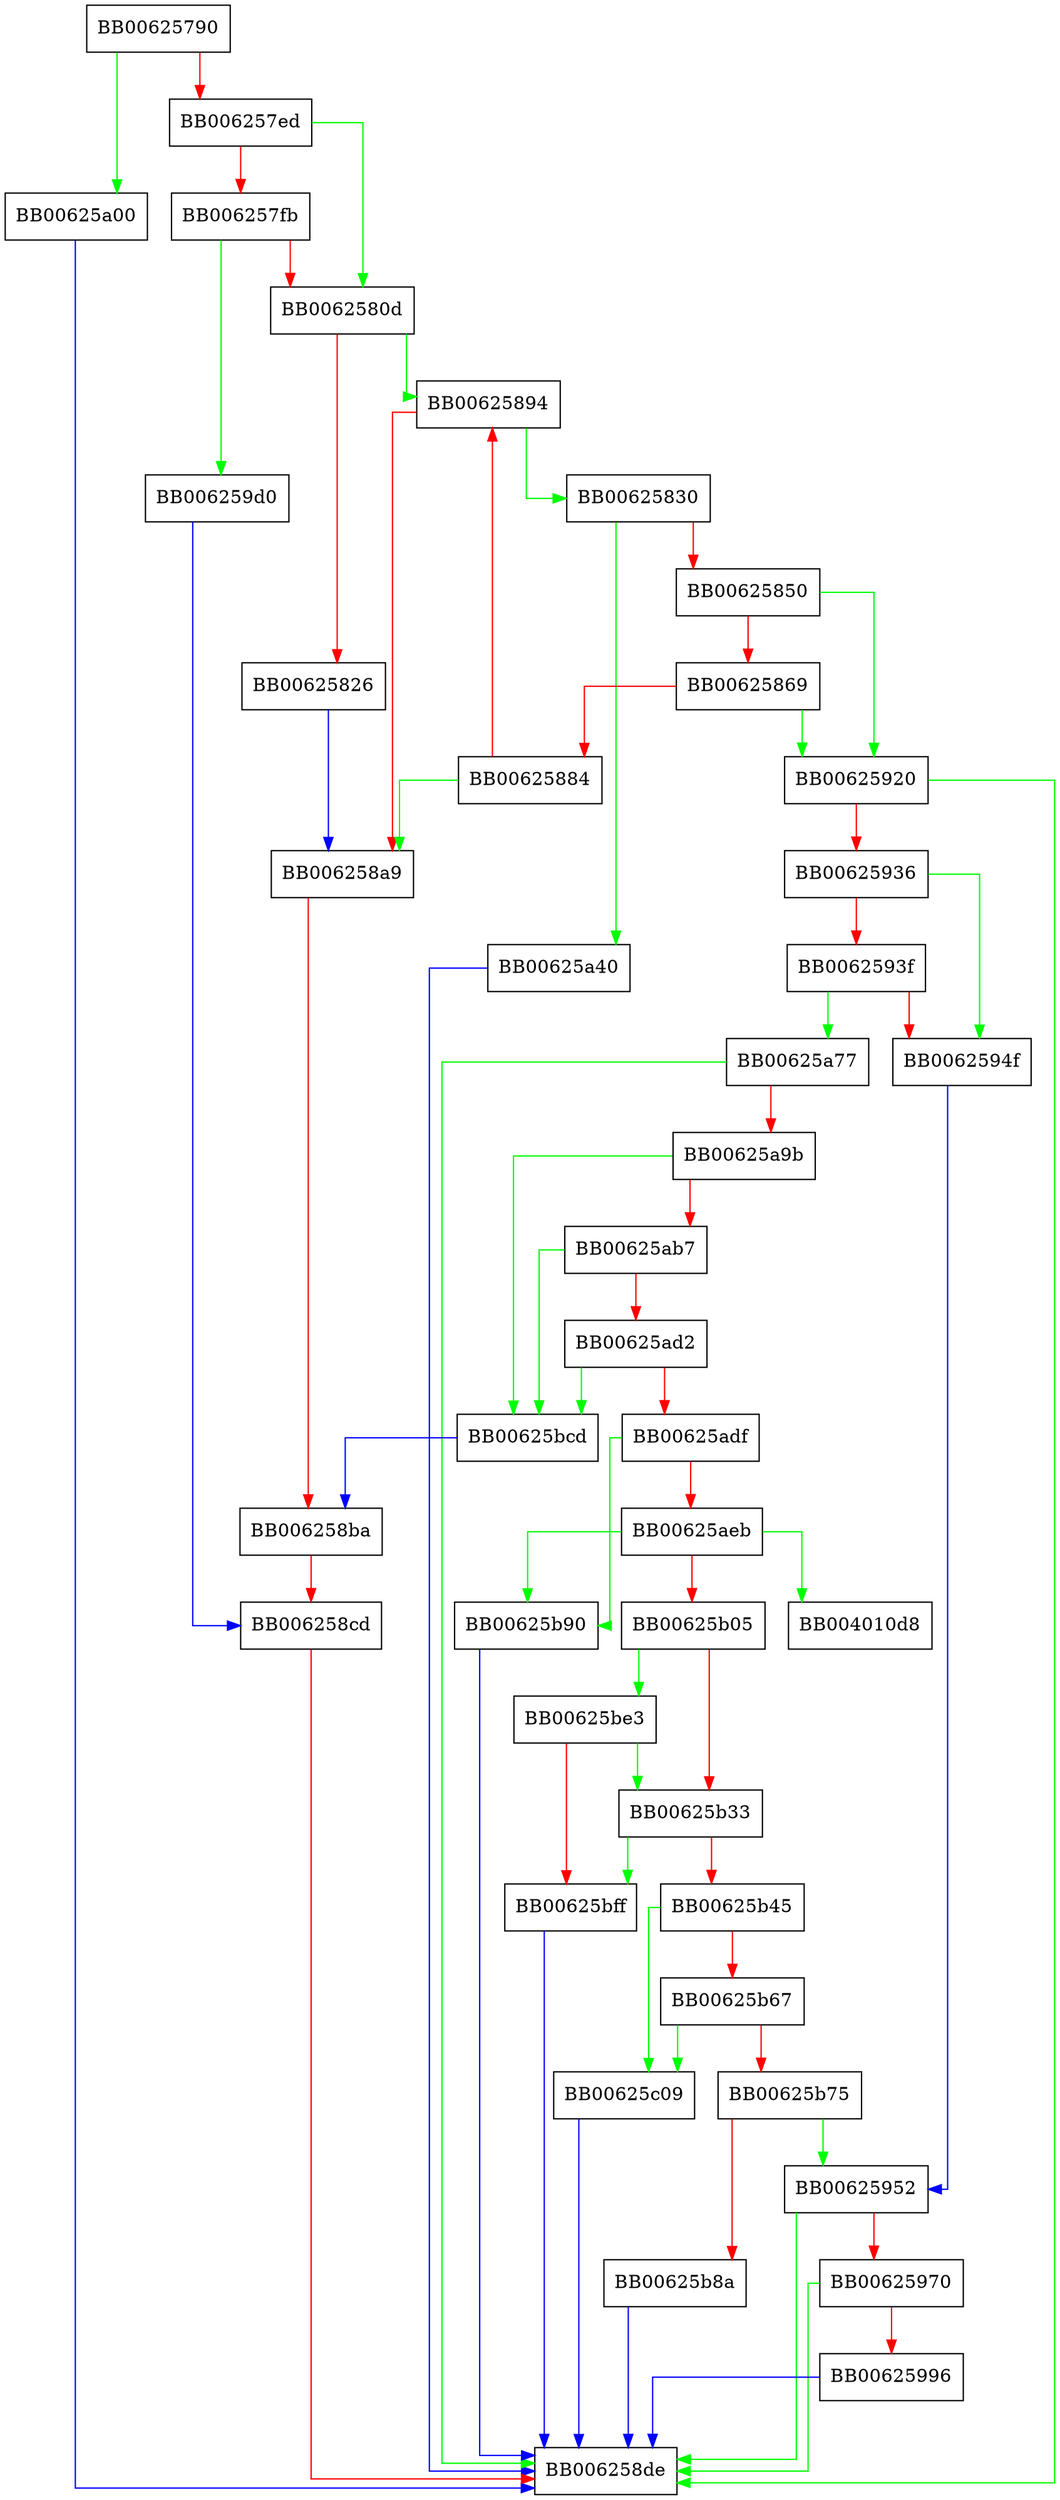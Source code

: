 digraph PKCS7_signatureVerify {
  node [shape="box"];
  graph [splines=ortho];
  BB00625790 -> BB00625a00 [color="green"];
  BB00625790 -> BB006257ed [color="red"];
  BB006257ed -> BB0062580d [color="green"];
  BB006257ed -> BB006257fb [color="red"];
  BB006257fb -> BB006259d0 [color="green"];
  BB006257fb -> BB0062580d [color="red"];
  BB0062580d -> BB00625894 [color="green"];
  BB0062580d -> BB00625826 [color="red"];
  BB00625826 -> BB006258a9 [color="blue"];
  BB00625830 -> BB00625a40 [color="green"];
  BB00625830 -> BB00625850 [color="red"];
  BB00625850 -> BB00625920 [color="green"];
  BB00625850 -> BB00625869 [color="red"];
  BB00625869 -> BB00625920 [color="green"];
  BB00625869 -> BB00625884 [color="red"];
  BB00625884 -> BB006258a9 [color="green"];
  BB00625884 -> BB00625894 [color="red"];
  BB00625894 -> BB00625830 [color="green"];
  BB00625894 -> BB006258a9 [color="red"];
  BB006258a9 -> BB006258ba [color="red"];
  BB006258ba -> BB006258cd [color="red"];
  BB006258cd -> BB006258de [color="red"];
  BB00625920 -> BB006258de [color="green"];
  BB00625920 -> BB00625936 [color="red"];
  BB00625936 -> BB0062594f [color="green"];
  BB00625936 -> BB0062593f [color="red"];
  BB0062593f -> BB00625a77 [color="green"];
  BB0062593f -> BB0062594f [color="red"];
  BB0062594f -> BB00625952 [color="blue"];
  BB00625952 -> BB006258de [color="green"];
  BB00625952 -> BB00625970 [color="red"];
  BB00625970 -> BB006258de [color="green"];
  BB00625970 -> BB00625996 [color="red"];
  BB00625996 -> BB006258de [color="blue"];
  BB006259d0 -> BB006258cd [color="blue"];
  BB00625a00 -> BB006258de [color="blue"];
  BB00625a40 -> BB006258de [color="blue"];
  BB00625a77 -> BB006258de [color="green"];
  BB00625a77 -> BB00625a9b [color="red"];
  BB00625a9b -> BB00625bcd [color="green"];
  BB00625a9b -> BB00625ab7 [color="red"];
  BB00625ab7 -> BB00625bcd [color="green"];
  BB00625ab7 -> BB00625ad2 [color="red"];
  BB00625ad2 -> BB00625bcd [color="green"];
  BB00625ad2 -> BB00625adf [color="red"];
  BB00625adf -> BB00625b90 [color="green"];
  BB00625adf -> BB00625aeb [color="red"];
  BB00625aeb -> BB004010d8 [color="green"];
  BB00625aeb -> BB00625b90 [color="green"];
  BB00625aeb -> BB00625b05 [color="red"];
  BB00625b05 -> BB00625be3 [color="green"];
  BB00625b05 -> BB00625b33 [color="red"];
  BB00625b33 -> BB00625bff [color="green"];
  BB00625b33 -> BB00625b45 [color="red"];
  BB00625b45 -> BB00625c09 [color="green"];
  BB00625b45 -> BB00625b67 [color="red"];
  BB00625b67 -> BB00625c09 [color="green"];
  BB00625b67 -> BB00625b75 [color="red"];
  BB00625b75 -> BB00625952 [color="green"];
  BB00625b75 -> BB00625b8a [color="red"];
  BB00625b8a -> BB006258de [color="blue"];
  BB00625b90 -> BB006258de [color="blue"];
  BB00625bcd -> BB006258ba [color="blue"];
  BB00625be3 -> BB00625b33 [color="green"];
  BB00625be3 -> BB00625bff [color="red"];
  BB00625bff -> BB006258de [color="blue"];
  BB00625c09 -> BB006258de [color="blue"];
}
